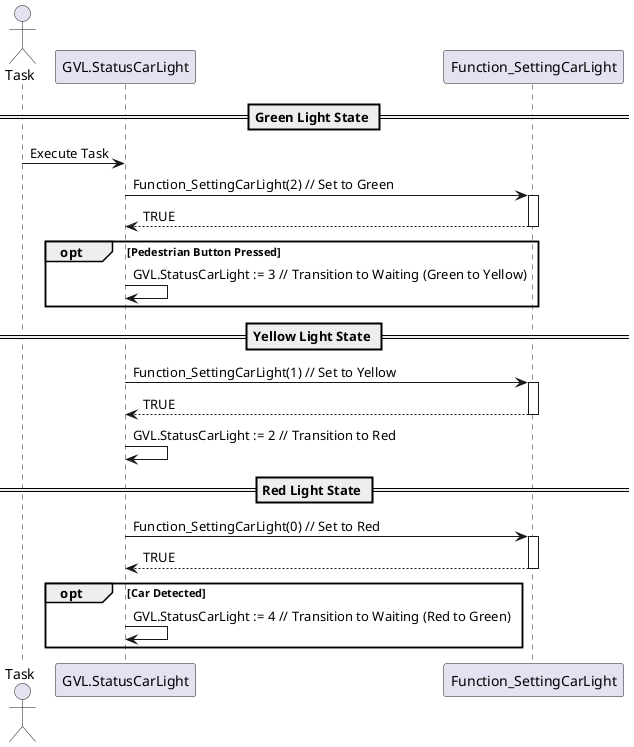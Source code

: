 @startuml
actor Task as User
participant "GVL.StatusCarLight" as StateMachine
participant Function_SettingCarLight

== Green Light State ==
User -> StateMachine: Execute Task
StateMachine -> Function_SettingCarLight: Function_SettingCarLight(2) // Set to Green
activate Function_SettingCarLight
Function_SettingCarLight --> StateMachine: TRUE
deactivate Function_SettingCarLight

opt Pedestrian Button Pressed
    StateMachine -> StateMachine: GVL.StatusCarLight := 3 // Transition to Waiting (Green to Yellow)
end

== Yellow Light State ==
StateMachine -> Function_SettingCarLight: Function_SettingCarLight(1) // Set to Yellow
activate Function_SettingCarLight
Function_SettingCarLight --> StateMachine: TRUE
deactivate Function_SettingCarLight

StateMachine -> StateMachine: GVL.StatusCarLight := 2 // Transition to Red

== Red Light State ==
StateMachine -> Function_SettingCarLight: Function_SettingCarLight(0) // Set to Red
activate Function_SettingCarLight
Function_SettingCarLight --> StateMachine: TRUE
deactivate Function_SettingCarLight

opt Car Detected
    StateMachine -> StateMachine: GVL.StatusCarLight := 4 // Transition to Waiting (Red to Green)
end

@enduml
